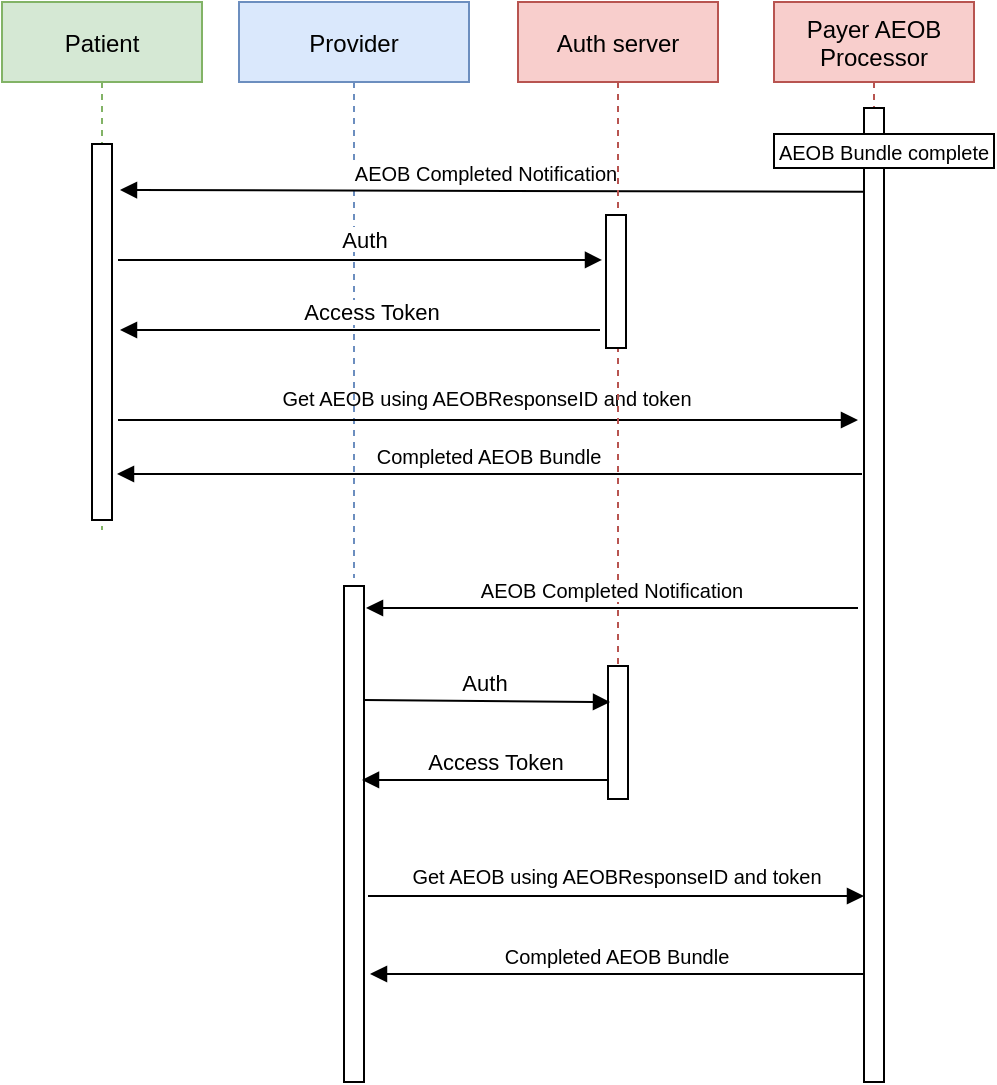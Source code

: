 <mxfile>
    <diagram id="kgpKYQtTHZ0yAKxKKP6v" name="Page-1">
        <mxGraphModel dx="1697" dy="769" grid="0" gridSize="10" guides="1" tooltips="1" connect="1" arrows="1" fold="1" page="1" pageScale="1" pageWidth="850" pageHeight="1100" math="0" shadow="0">
            <root>
                <mxCell id="0"/>
                <mxCell id="1" parent="0"/>
                <mxCell id="3nuBFxr9cyL0pnOWT2aG-6" value="" style="points=[];perimeter=orthogonalPerimeter;rounded=0;shadow=0;strokeWidth=1;" parent="1" vertex="1">
                    <mxGeometry x="290" y="372" width="10" height="248" as="geometry"/>
                </mxCell>
                <mxCell id="3nuBFxr9cyL0pnOWT2aG-5" value="Provider" style="shape=umlLifeline;perimeter=lifelinePerimeter;container=1;collapsible=0;recursiveResize=0;rounded=0;shadow=0;strokeWidth=1;fillColor=#dae8fc;strokeColor=#6c8ebf;" parent="1" vertex="1">
                    <mxGeometry x="237.5" y="80" width="115" height="288" as="geometry"/>
                </mxCell>
                <mxCell id="eunGYBZojGxnAnl-epNE-7" value="Payer AEOB&#10;Processor" style="shape=umlLifeline;perimeter=lifelinePerimeter;container=1;collapsible=0;recursiveResize=0;rounded=0;shadow=0;strokeWidth=1;fillColor=#f8cecc;strokeColor=#b85450;" parent="1" vertex="1">
                    <mxGeometry x="505" y="80" width="100" height="443" as="geometry"/>
                </mxCell>
                <mxCell id="eunGYBZojGxnAnl-epNE-8" value="" style="points=[];perimeter=orthogonalPerimeter;rounded=0;shadow=0;strokeWidth=1;" parent="1" vertex="1">
                    <mxGeometry x="550" y="133" width="10" height="487" as="geometry"/>
                </mxCell>
                <mxCell id="3nuBFxr9cyL0pnOWT2aG-1" value="Patient" style="shape=umlLifeline;perimeter=lifelinePerimeter;container=1;collapsible=0;recursiveResize=0;rounded=0;shadow=0;strokeWidth=1;fillColor=#d5e8d4;strokeColor=#82b366;" parent="1" vertex="1">
                    <mxGeometry x="119" y="80" width="100" height="264" as="geometry"/>
                </mxCell>
                <mxCell id="3nuBFxr9cyL0pnOWT2aG-2" value="" style="points=[];perimeter=orthogonalPerimeter;rounded=0;shadow=0;strokeWidth=1;" parent="3nuBFxr9cyL0pnOWT2aG-1" vertex="1">
                    <mxGeometry x="45" y="71" width="10" height="188" as="geometry"/>
                </mxCell>
                <mxCell id="eunGYBZojGxnAnl-epNE-26" value="" style="verticalAlign=bottom;endArrow=block;shadow=0;strokeWidth=1;" parent="1" edge="1">
                    <mxGeometry relative="1" as="geometry">
                        <mxPoint x="177" y="289" as="sourcePoint"/>
                        <mxPoint x="547" y="289" as="targetPoint"/>
                    </mxGeometry>
                </mxCell>
                <mxCell id="eunGYBZojGxnAnl-epNE-40" value="Get AEOB using AEOBResponseID and token" style="text;html=1;resizable=0;autosize=1;align=center;verticalAlign=middle;points=[];fillColor=none;strokeColor=none;rounded=0;fontSize=10;" parent="1" vertex="1">
                    <mxGeometry x="253" y="270" width="215" height="16" as="geometry"/>
                </mxCell>
                <mxCell id="eunGYBZojGxnAnl-epNE-47" value="Access Token" style="verticalAlign=bottom;endArrow=block;entryX=0.9;entryY=0.391;shadow=0;strokeWidth=1;fontSize=11;entryDx=0;entryDy=0;entryPerimeter=0;" parent="1" source="eunGYBZojGxnAnl-epNE-70" target="3nuBFxr9cyL0pnOWT2aG-6" edge="1">
                    <mxGeometry x="-0.048" relative="1" as="geometry">
                        <mxPoint x="409" y="463" as="sourcePoint"/>
                        <mxPoint x="304" y="463" as="targetPoint"/>
                        <mxPoint as="offset"/>
                    </mxGeometry>
                </mxCell>
                <mxCell id="eunGYBZojGxnAnl-epNE-50" value="Completed AEOB Bundle" style="verticalAlign=bottom;endArrow=block;shadow=0;strokeWidth=1;fontSize=10;" parent="1" edge="1">
                    <mxGeometry relative="1" as="geometry">
                        <mxPoint x="550" y="566" as="sourcePoint"/>
                        <mxPoint x="303" y="566" as="targetPoint"/>
                    </mxGeometry>
                </mxCell>
                <mxCell id="eunGYBZojGxnAnl-epNE-16" value="&lt;font style=&quot;font-size: 10px&quot;&gt;AEOB Bundle complete&lt;/font&gt;" style="rounded=0;whiteSpace=wrap;html=1;" parent="1" vertex="1">
                    <mxGeometry x="505" y="146" width="110" height="17" as="geometry"/>
                </mxCell>
                <mxCell id="eunGYBZojGxnAnl-epNE-69" value="AEOB Completed Notification" style="verticalAlign=bottom;endArrow=block;shadow=0;strokeWidth=1;fontSize=10;labelBackgroundColor=#FFFFFF;exitX=0;exitY=0.086;exitDx=0;exitDy=0;exitPerimeter=0;" parent="1" source="eunGYBZojGxnAnl-epNE-8" edge="1">
                    <mxGeometry x="0.016" relative="1" as="geometry">
                        <mxPoint x="545" y="174" as="sourcePoint"/>
                        <mxPoint x="178" y="174" as="targetPoint"/>
                        <mxPoint as="offset"/>
                    </mxGeometry>
                </mxCell>
                <mxCell id="eunGYBZojGxnAnl-epNE-70" value="Auth server" style="shape=umlLifeline;perimeter=lifelinePerimeter;container=1;collapsible=0;recursiveResize=0;rounded=0;shadow=0;strokeWidth=1;fillColor=#f8cecc;strokeColor=#b85450;" parent="1" vertex="1">
                    <mxGeometry x="377" y="80" width="100" height="399" as="geometry"/>
                </mxCell>
                <mxCell id="eunGYBZojGxnAnl-epNE-71" value="" style="points=[];perimeter=orthogonalPerimeter;rounded=0;shadow=0;strokeWidth=1;" parent="1" vertex="1">
                    <mxGeometry x="421" y="186.5" width="10" height="66.5" as="geometry"/>
                </mxCell>
                <mxCell id="eunGYBZojGxnAnl-epNE-72" value="Auth" style="verticalAlign=bottom;endArrow=block;entryX=-0.2;entryY=0.338;shadow=0;strokeWidth=1;entryDx=0;entryDy=0;entryPerimeter=0;labelBackgroundColor=#FFFFFF;" parent="1" target="eunGYBZojGxnAnl-epNE-71" edge="1">
                    <mxGeometry x="0.02" y="1" relative="1" as="geometry">
                        <mxPoint x="177" y="209" as="sourcePoint"/>
                        <mxPoint x="281" y="210.0" as="targetPoint"/>
                        <mxPoint as="offset"/>
                    </mxGeometry>
                </mxCell>
                <mxCell id="eunGYBZojGxnAnl-epNE-74" value="Access Token" style="verticalAlign=bottom;endArrow=block;shadow=0;strokeWidth=1;fontSize=11;labelBackgroundColor=#FFFFFF;" parent="1" edge="1">
                    <mxGeometry x="-0.05" relative="1" as="geometry">
                        <mxPoint x="418" y="244" as="sourcePoint"/>
                        <mxPoint x="178" y="244" as="targetPoint"/>
                        <mxPoint as="offset"/>
                    </mxGeometry>
                </mxCell>
                <mxCell id="eunGYBZojGxnAnl-epNE-76" value="Completed AEOB Bundle" style="verticalAlign=bottom;endArrow=block;shadow=0;strokeWidth=1;fontSize=10;" parent="1" edge="1">
                    <mxGeometry relative="1" as="geometry">
                        <mxPoint x="549" y="316" as="sourcePoint"/>
                        <mxPoint x="176.5" y="316" as="targetPoint"/>
                    </mxGeometry>
                </mxCell>
                <mxCell id="eunGYBZojGxnAnl-epNE-79" value="AEOB Completed Notification" style="verticalAlign=bottom;endArrow=block;shadow=0;strokeWidth=1;fontSize=10;" parent="1" edge="1">
                    <mxGeometry relative="1" as="geometry">
                        <mxPoint x="547" y="383" as="sourcePoint"/>
                        <mxPoint x="301" y="383" as="targetPoint"/>
                    </mxGeometry>
                </mxCell>
                <mxCell id="eunGYBZojGxnAnl-epNE-81" value="" style="points=[];perimeter=orthogonalPerimeter;rounded=0;shadow=0;strokeWidth=1;" parent="1" vertex="1">
                    <mxGeometry x="422" y="412" width="10" height="66.5" as="geometry"/>
                </mxCell>
                <mxCell id="eunGYBZojGxnAnl-epNE-82" value="Auth" style="verticalAlign=bottom;endArrow=block;entryX=0.1;entryY=0.271;shadow=0;strokeWidth=1;entryDx=0;entryDy=0;entryPerimeter=0;exitX=1;exitY=0.23;exitDx=0;exitDy=0;exitPerimeter=0;" parent="1" source="3nuBFxr9cyL0pnOWT2aG-6" target="eunGYBZojGxnAnl-epNE-81" edge="1">
                    <mxGeometry x="-0.018" relative="1" as="geometry">
                        <mxPoint x="306" y="426" as="sourcePoint"/>
                        <mxPoint x="415" y="427.0" as="targetPoint"/>
                        <mxPoint as="offset"/>
                    </mxGeometry>
                </mxCell>
                <mxCell id="eunGYBZojGxnAnl-epNE-83" value="" style="verticalAlign=bottom;endArrow=block;shadow=0;strokeWidth=1;" parent="1" edge="1">
                    <mxGeometry relative="1" as="geometry">
                        <mxPoint x="302" y="527" as="sourcePoint"/>
                        <mxPoint x="550" y="527" as="targetPoint"/>
                    </mxGeometry>
                </mxCell>
                <mxCell id="eunGYBZojGxnAnl-epNE-87" value="Get AEOB using AEOBResponseID and token" style="text;html=1;resizable=0;autosize=1;align=center;verticalAlign=middle;points=[];fillColor=none;strokeColor=none;rounded=0;fontSize=10;" parent="1" vertex="1">
                    <mxGeometry x="318" y="509" width="215" height="16" as="geometry"/>
                </mxCell>
            </root>
        </mxGraphModel>
    </diagram>
</mxfile>